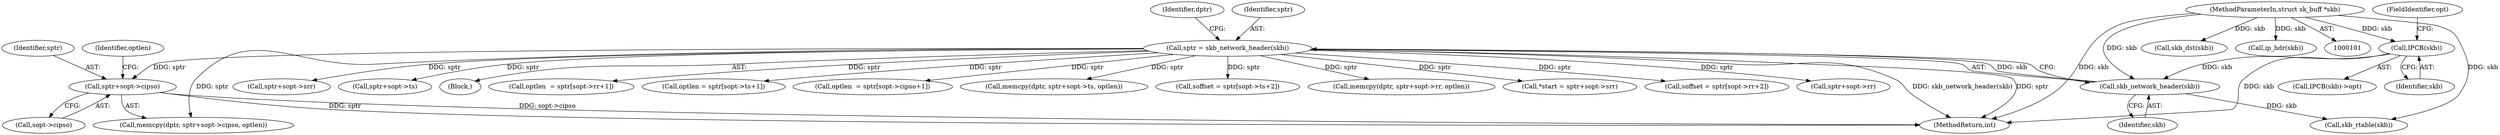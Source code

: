 digraph "0_linux_f6d8bd051c391c1c0458a30b2a7abcd939329259_16@pointer" {
"1000580" [label="(Call,sptr+sopt->cipso)"];
"1000132" [label="(Call,sptr = skb_network_header(skb))"];
"1000134" [label="(Call,skb_network_header(skb))"];
"1000121" [label="(Call,IPCB(skb))"];
"1000103" [label="(MethodParameterIn,struct sk_buff *skb)"];
"1000389" [label="(Call,sptr+sopt->srr)"];
"1000261" [label="(Call,sptr+sopt->ts)"];
"1000123" [label="(FieldIdentifier,opt)"];
"1000612" [label="(MethodReturn,int)"];
"1000137" [label="(Identifier,dptr)"];
"1000103" [label="(MethodParameterIn,struct sk_buff *skb)"];
"1000104" [label="(Block,)"];
"1000580" [label="(Call,sptr+sopt->cipso)"];
"1000120" [label="(Call,IPCB(skb)->opt)"];
"1000152" [label="(Call,optlen  = sptr[sopt->rr+1])"];
"1000581" [label="(Identifier,sptr)"];
"1000231" [label="(Call,optlen = sptr[sopt->ts+1])"];
"1000121" [label="(Call,IPCB(skb))"];
"1000132" [label="(Call,sptr = skb_network_header(skb))"];
"1000559" [label="(Call,optlen  = sptr[sopt->cipso+1])"];
"1000134" [label="(Call,skb_network_header(skb))"];
"1000578" [label="(Call,memcpy(dptr, sptr+sopt->cipso, optlen))"];
"1000259" [label="(Call,memcpy(dptr, sptr+sopt->ts, optlen))"];
"1000135" [label="(Identifier,skb)"];
"1000240" [label="(Call,soffset = sptr[sopt->ts+2])"];
"1000354" [label="(Call,skb_dst(skb))"];
"1000582" [label="(Call,sopt->cipso)"];
"1000122" [label="(Identifier,skb)"];
"1000133" [label="(Identifier,sptr)"];
"1000144" [label="(Call,skb_rtable(skb))"];
"1000180" [label="(Call,memcpy(dptr, sptr+sopt->rr, optlen))"];
"1000387" [label="(Call,*start = sptr+sopt->srr)"];
"1000472" [label="(Call,ip_hdr(skb))"];
"1000161" [label="(Call,soffset = sptr[sopt->rr+2])"];
"1000585" [label="(Identifier,optlen)"];
"1000182" [label="(Call,sptr+sopt->rr)"];
"1000580" -> "1000578"  [label="AST: "];
"1000580" -> "1000582"  [label="CFG: "];
"1000581" -> "1000580"  [label="AST: "];
"1000582" -> "1000580"  [label="AST: "];
"1000585" -> "1000580"  [label="CFG: "];
"1000580" -> "1000612"  [label="DDG: sopt->cipso"];
"1000580" -> "1000612"  [label="DDG: sptr"];
"1000132" -> "1000580"  [label="DDG: sptr"];
"1000132" -> "1000104"  [label="AST: "];
"1000132" -> "1000134"  [label="CFG: "];
"1000133" -> "1000132"  [label="AST: "];
"1000134" -> "1000132"  [label="AST: "];
"1000137" -> "1000132"  [label="CFG: "];
"1000132" -> "1000612"  [label="DDG: skb_network_header(skb)"];
"1000132" -> "1000612"  [label="DDG: sptr"];
"1000134" -> "1000132"  [label="DDG: skb"];
"1000132" -> "1000152"  [label="DDG: sptr"];
"1000132" -> "1000161"  [label="DDG: sptr"];
"1000132" -> "1000180"  [label="DDG: sptr"];
"1000132" -> "1000182"  [label="DDG: sptr"];
"1000132" -> "1000231"  [label="DDG: sptr"];
"1000132" -> "1000240"  [label="DDG: sptr"];
"1000132" -> "1000259"  [label="DDG: sptr"];
"1000132" -> "1000261"  [label="DDG: sptr"];
"1000132" -> "1000387"  [label="DDG: sptr"];
"1000132" -> "1000389"  [label="DDG: sptr"];
"1000132" -> "1000559"  [label="DDG: sptr"];
"1000132" -> "1000578"  [label="DDG: sptr"];
"1000134" -> "1000135"  [label="CFG: "];
"1000135" -> "1000134"  [label="AST: "];
"1000121" -> "1000134"  [label="DDG: skb"];
"1000103" -> "1000134"  [label="DDG: skb"];
"1000134" -> "1000144"  [label="DDG: skb"];
"1000121" -> "1000120"  [label="AST: "];
"1000121" -> "1000122"  [label="CFG: "];
"1000122" -> "1000121"  [label="AST: "];
"1000123" -> "1000121"  [label="CFG: "];
"1000121" -> "1000612"  [label="DDG: skb"];
"1000103" -> "1000121"  [label="DDG: skb"];
"1000103" -> "1000101"  [label="AST: "];
"1000103" -> "1000612"  [label="DDG: skb"];
"1000103" -> "1000144"  [label="DDG: skb"];
"1000103" -> "1000354"  [label="DDG: skb"];
"1000103" -> "1000472"  [label="DDG: skb"];
}
